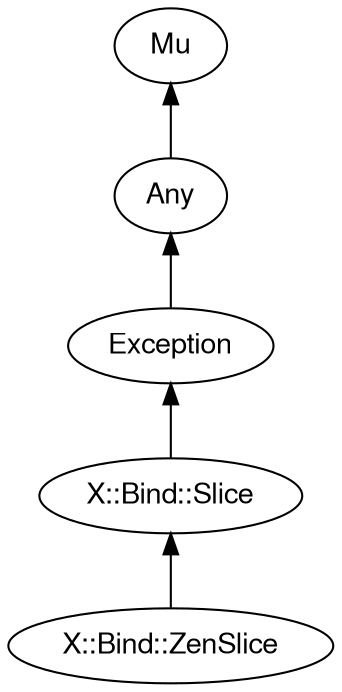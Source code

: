 digraph "perl6-type-graph" {
    rankdir=BT;
    splines=polyline;
    overlap=false; 
    graph [truecolor=true bgcolor="#FFFFFF"];
    // Types
    "X::Bind::Slice" [color="#000000", fontcolor="#000000", href="/type/X::Bind::Slice", fontname="FreeSans"];
    "Mu" [color="#000000", fontcolor="#000000", href="/type/Mu", fontname="FreeSans"];
    "Any" [color="#000000", fontcolor="#000000", href="/type/Any", fontname="FreeSans"];
    "Exception" [color="#000000", fontcolor="#000000", href="/type/Exception", fontname="FreeSans"];
    "X::Bind::ZenSlice" [color="#000000", fontcolor="#000000", href="/type/X::Bind::ZenSlice", fontname="FreeSans"];

    // Superclasses
    "X::Bind::Slice" -> "Exception" [color="#000000"];
    "Any" -> "Mu" [color="#000000"];
    "Exception" -> "Any" [color="#000000"];
    "X::Bind::ZenSlice" -> "X::Bind::Slice" [color="#000000"];

    // Roles
}
